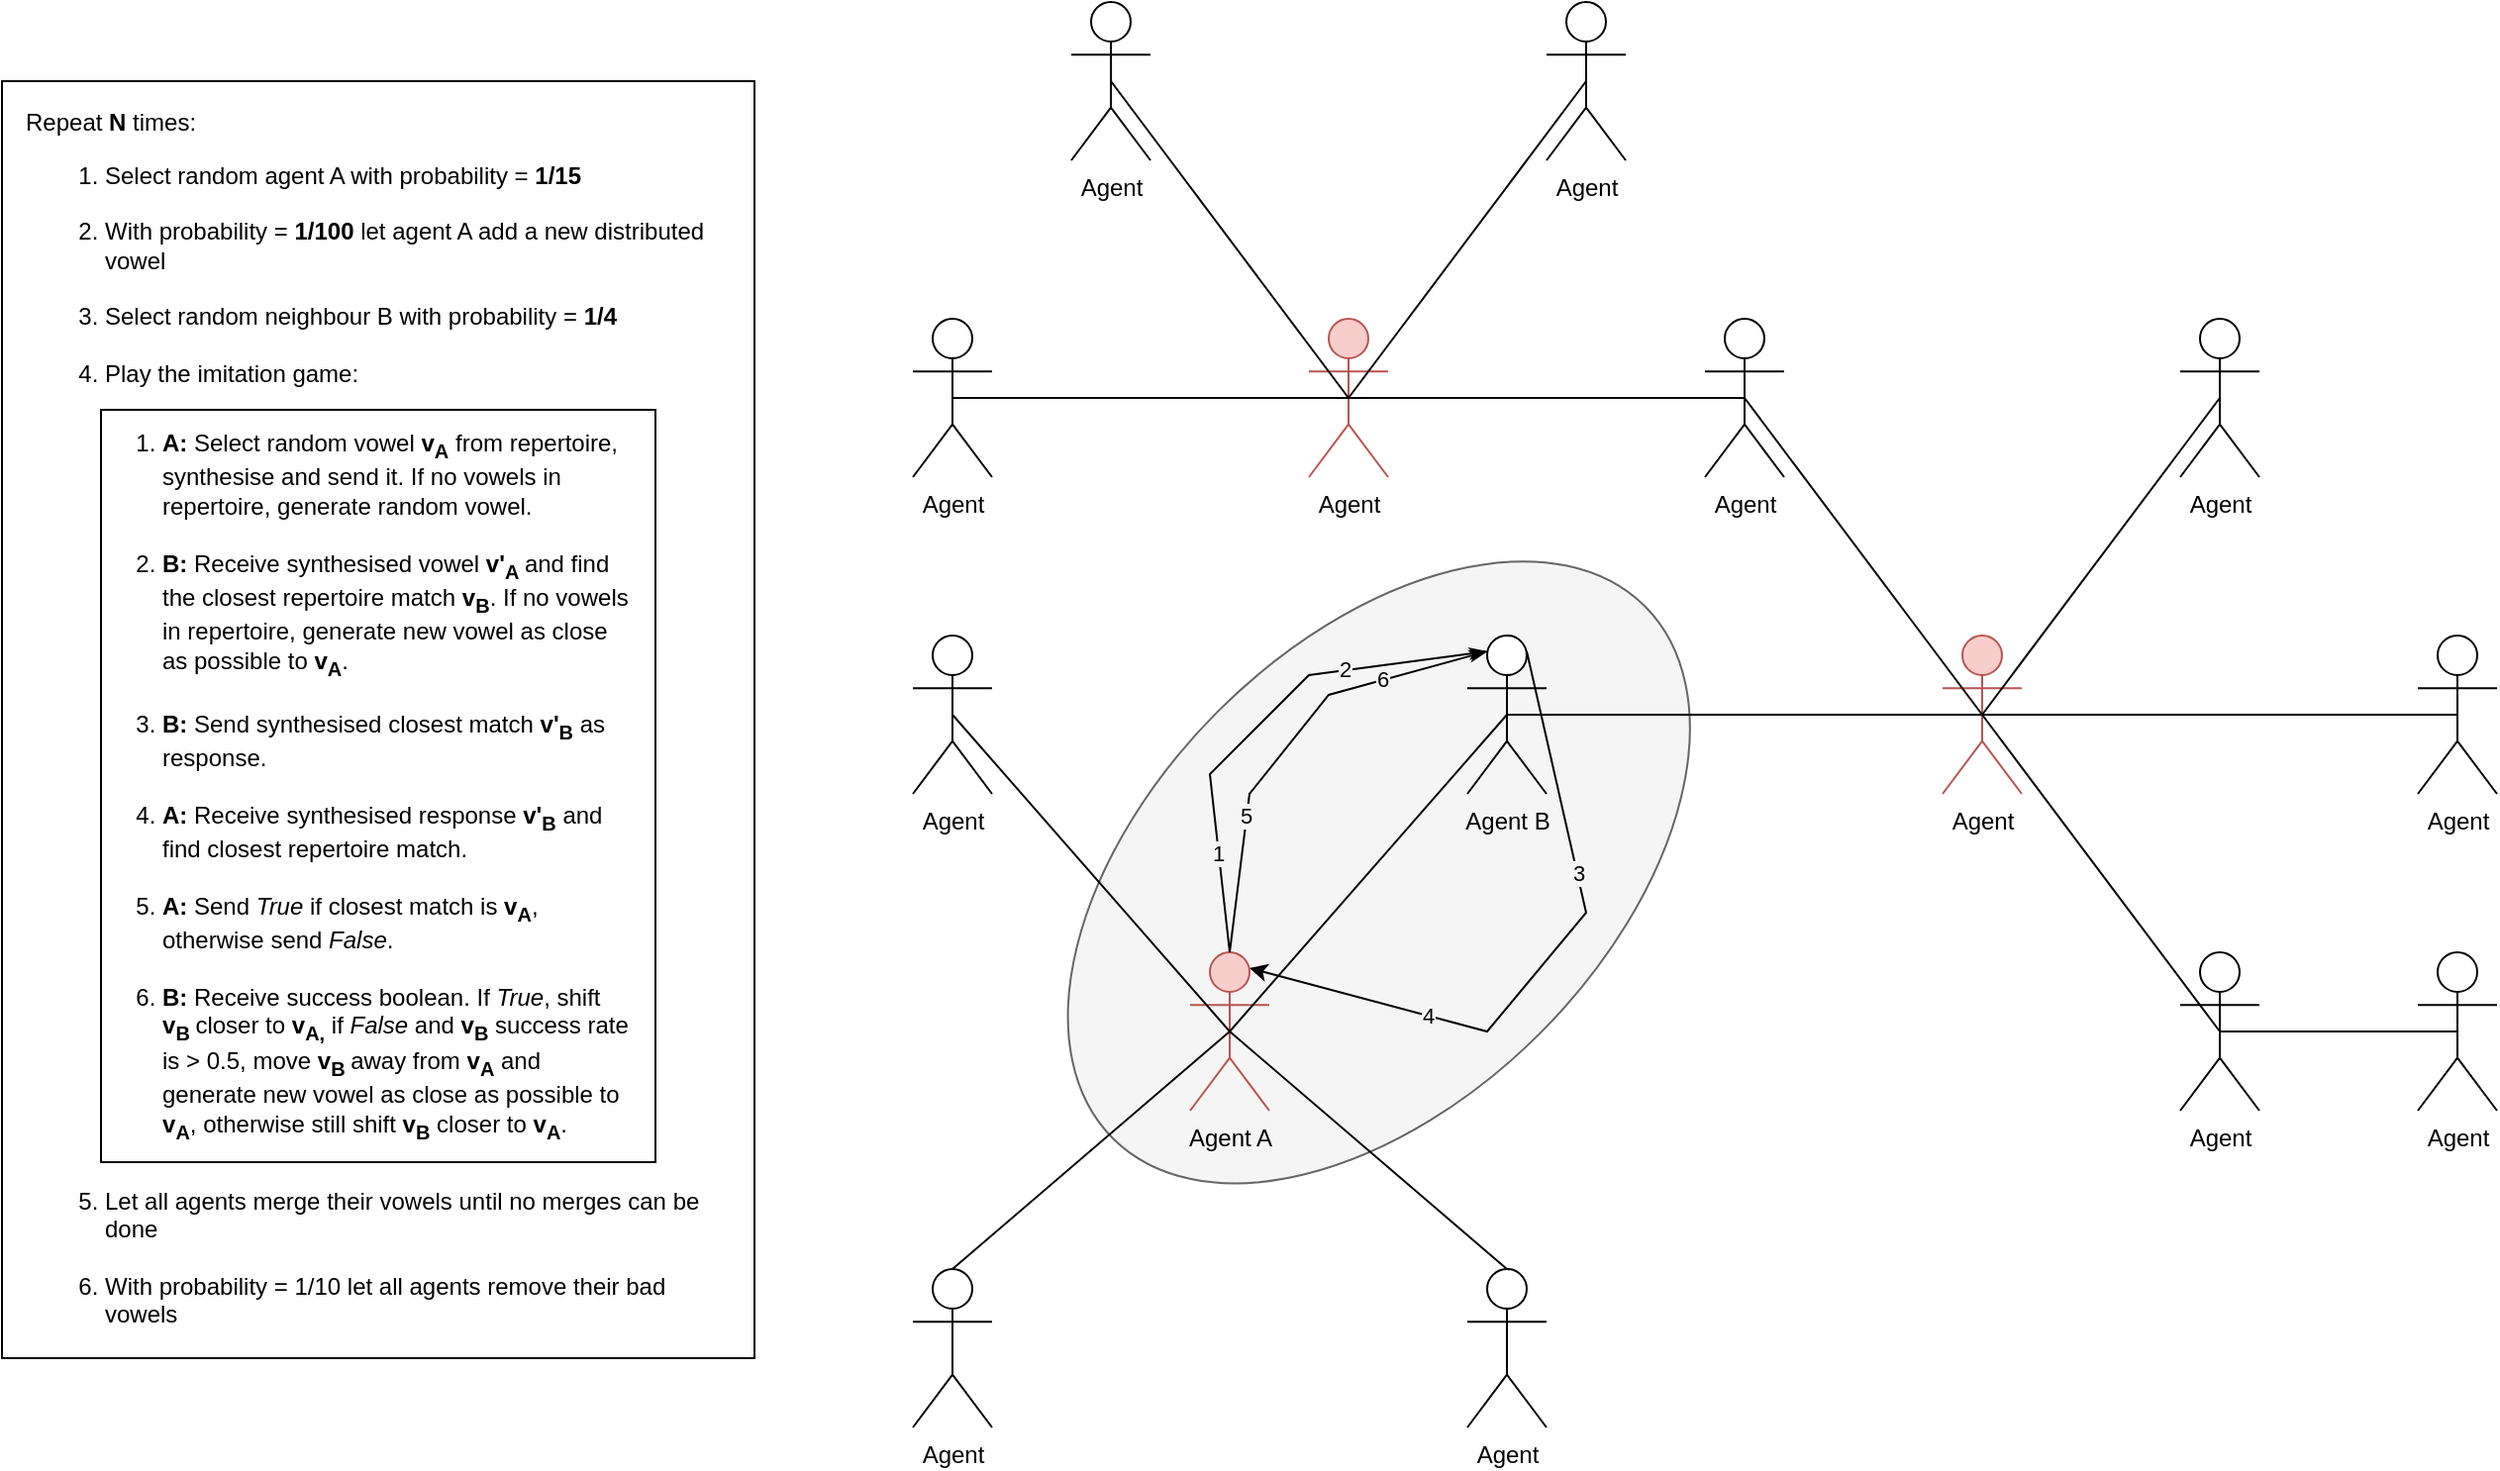 <mxfile version="16.0.0" type="device"><diagram id="eMKv9OwyChGz2ZgSspVL" name="Page-1"><mxGraphModel dx="2222" dy="1134" grid="1" gridSize="10" guides="1" tooltips="1" connect="1" arrows="1" fold="1" page="0" pageScale="1" pageWidth="850" pageHeight="1100" math="1" shadow="0"><root><mxCell id="0"/><mxCell id="1" parent="0"/><mxCell id="5ArinStqN8N1NTVU7qQ8-51" value="" style="rounded=0;whiteSpace=wrap;html=1;" vertex="1" parent="1"><mxGeometry x="-460" y="-200" width="380" height="645" as="geometry"/></mxCell><mxCell id="5ArinStqN8N1NTVU7qQ8-47" value="&lt;div&gt;&lt;br&gt;&lt;/div&gt;" style="rounded=0;whiteSpace=wrap;html=1;align=left;" vertex="1" parent="1"><mxGeometry x="-410" y="-34" width="280" height="380" as="geometry"/></mxCell><mxCell id="5ArinStqN8N1NTVU7qQ8-39" value="" style="ellipse;whiteSpace=wrap;html=1;rotation=-45;fillColor=#f5f5f5;fontColor=#333333;strokeColor=#666666;" vertex="1" parent="1"><mxGeometry x="45.36" y="84.64" width="380" height="230" as="geometry"/></mxCell><mxCell id="5ArinStqN8N1NTVU7qQ8-4" value="Agent A" style="shape=umlActor;verticalLabelPosition=bottom;verticalAlign=top;html=1;outlineConnect=0;fillColor=#f8cecc;strokeColor=#b85450;" vertex="1" parent="1"><mxGeometry x="140" y="240" width="40" height="80" as="geometry"/></mxCell><mxCell id="5ArinStqN8N1NTVU7qQ8-5" value="Agent" style="shape=umlActor;verticalLabelPosition=bottom;verticalAlign=top;html=1;outlineConnect=0;" vertex="1" parent="1"><mxGeometry y="80" width="40" height="80" as="geometry"/></mxCell><mxCell id="5ArinStqN8N1NTVU7qQ8-6" value="Agent" style="shape=umlActor;verticalLabelPosition=bottom;verticalAlign=top;html=1;outlineConnect=0;" vertex="1" parent="1"><mxGeometry x="280" y="400" width="40" height="80" as="geometry"/></mxCell><mxCell id="5ArinStqN8N1NTVU7qQ8-7" value="Agent" style="shape=umlActor;verticalLabelPosition=bottom;verticalAlign=top;html=1;outlineConnect=0;" vertex="1" parent="1"><mxGeometry y="400" width="40" height="80" as="geometry"/></mxCell><mxCell id="5ArinStqN8N1NTVU7qQ8-8" value="Agent B" style="shape=umlActor;verticalLabelPosition=bottom;verticalAlign=top;html=1;outlineConnect=0;" vertex="1" parent="1"><mxGeometry x="280" y="80" width="40" height="80" as="geometry"/></mxCell><mxCell id="5ArinStqN8N1NTVU7qQ8-10" value="Agent" style="shape=umlActor;verticalLabelPosition=bottom;verticalAlign=top;html=1;outlineConnect=0;fillColor=#f8cecc;strokeColor=#b85450;" vertex="1" parent="1"><mxGeometry x="520" y="80" width="40" height="80" as="geometry"/></mxCell><mxCell id="5ArinStqN8N1NTVU7qQ8-11" value="Agent" style="shape=umlActor;verticalLabelPosition=bottom;verticalAlign=top;html=1;outlineConnect=0;" vertex="1" parent="1"><mxGeometry x="760" y="80" width="40" height="80" as="geometry"/></mxCell><mxCell id="5ArinStqN8N1NTVU7qQ8-12" value="Agent" style="shape=umlActor;verticalLabelPosition=bottom;verticalAlign=top;html=1;outlineConnect=0;" vertex="1" parent="1"><mxGeometry x="640" y="240" width="40" height="80" as="geometry"/></mxCell><mxCell id="5ArinStqN8N1NTVU7qQ8-13" value="" style="endArrow=none;html=1;rounded=0;exitX=0.5;exitY=0.5;exitDx=0;exitDy=0;exitPerimeter=0;entryX=0.5;entryY=0;entryDx=0;entryDy=0;entryPerimeter=0;" edge="1" parent="1" source="5ArinStqN8N1NTVU7qQ8-4" target="5ArinStqN8N1NTVU7qQ8-6"><mxGeometry width="50" height="50" relative="1" as="geometry"><mxPoint x="310" y="310" as="sourcePoint"/><mxPoint x="360" y="260" as="targetPoint"/></mxGeometry></mxCell><mxCell id="5ArinStqN8N1NTVU7qQ8-14" value="" style="endArrow=none;html=1;rounded=0;entryX=0.5;entryY=0.5;entryDx=0;entryDy=0;entryPerimeter=0;exitX=0.5;exitY=0;exitDx=0;exitDy=0;exitPerimeter=0;" edge="1" parent="1" source="5ArinStqN8N1NTVU7qQ8-7" target="5ArinStqN8N1NTVU7qQ8-4"><mxGeometry width="50" height="50" relative="1" as="geometry"><mxPoint x="310" y="310" as="sourcePoint"/><mxPoint x="360" y="260" as="targetPoint"/></mxGeometry></mxCell><mxCell id="5ArinStqN8N1NTVU7qQ8-15" value="" style="endArrow=none;html=1;rounded=0;exitX=0.5;exitY=0.5;exitDx=0;exitDy=0;exitPerimeter=0;" edge="1" parent="1" source="5ArinStqN8N1NTVU7qQ8-5"><mxGeometry width="50" height="50" relative="1" as="geometry"><mxPoint x="310" y="310" as="sourcePoint"/><mxPoint x="160" y="280" as="targetPoint"/></mxGeometry></mxCell><mxCell id="5ArinStqN8N1NTVU7qQ8-16" value="" style="endArrow=none;html=1;rounded=0;entryX=0.5;entryY=0.5;entryDx=0;entryDy=0;entryPerimeter=0;exitX=0.5;exitY=0.5;exitDx=0;exitDy=0;exitPerimeter=0;" edge="1" parent="1" source="5ArinStqN8N1NTVU7qQ8-4" target="5ArinStqN8N1NTVU7qQ8-8"><mxGeometry width="50" height="50" relative="1" as="geometry"><mxPoint x="310" y="310" as="sourcePoint"/><mxPoint x="360" y="260" as="targetPoint"/></mxGeometry></mxCell><mxCell id="5ArinStqN8N1NTVU7qQ8-17" value="Agent" style="shape=umlActor;verticalLabelPosition=bottom;verticalAlign=top;html=1;outlineConnect=0;" vertex="1" parent="1"><mxGeometry x="760" y="240" width="40" height="80" as="geometry"/></mxCell><mxCell id="5ArinStqN8N1NTVU7qQ8-19" value="Agent" style="shape=umlActor;verticalLabelPosition=bottom;verticalAlign=top;html=1;outlineConnect=0;" vertex="1" parent="1"><mxGeometry x="400" y="-80" width="40" height="80" as="geometry"/></mxCell><mxCell id="5ArinStqN8N1NTVU7qQ8-20" value="" style="endArrow=none;html=1;rounded=0;entryX=0.5;entryY=0.5;entryDx=0;entryDy=0;entryPerimeter=0;exitX=0.5;exitY=0.5;exitDx=0;exitDy=0;exitPerimeter=0;" edge="1" parent="1" source="5ArinStqN8N1NTVU7qQ8-10" target="5ArinStqN8N1NTVU7qQ8-8"><mxGeometry width="50" height="50" relative="1" as="geometry"><mxPoint x="260" y="250" as="sourcePoint"/><mxPoint x="310" y="200" as="targetPoint"/></mxGeometry></mxCell><mxCell id="5ArinStqN8N1NTVU7qQ8-21" value="" style="endArrow=none;html=1;rounded=0;entryX=0.5;entryY=0.5;entryDx=0;entryDy=0;entryPerimeter=0;exitX=0.5;exitY=0.5;exitDx=0;exitDy=0;exitPerimeter=0;" edge="1" parent="1" source="5ArinStqN8N1NTVU7qQ8-19" target="5ArinStqN8N1NTVU7qQ8-10"><mxGeometry width="50" height="50" relative="1" as="geometry"><mxPoint x="260" y="250" as="sourcePoint"/><mxPoint x="310" y="200" as="targetPoint"/></mxGeometry></mxCell><mxCell id="5ArinStqN8N1NTVU7qQ8-23" value="" style="endArrow=none;html=1;rounded=0;entryX=0.5;entryY=0.5;entryDx=0;entryDy=0;entryPerimeter=0;exitX=0.5;exitY=0.5;exitDx=0;exitDy=0;exitPerimeter=0;" edge="1" parent="1" source="5ArinStqN8N1NTVU7qQ8-12" target="5ArinStqN8N1NTVU7qQ8-10"><mxGeometry width="50" height="50" relative="1" as="geometry"><mxPoint x="260" y="250" as="sourcePoint"/><mxPoint x="310" y="200" as="targetPoint"/></mxGeometry></mxCell><mxCell id="5ArinStqN8N1NTVU7qQ8-24" value="" style="endArrow=none;html=1;rounded=0;exitX=0.5;exitY=0.5;exitDx=0;exitDy=0;exitPerimeter=0;" edge="1" parent="1" source="5ArinStqN8N1NTVU7qQ8-11"><mxGeometry width="50" height="50" relative="1" as="geometry"><mxPoint x="260" y="250" as="sourcePoint"/><mxPoint x="540" y="120" as="targetPoint"/></mxGeometry></mxCell><mxCell id="5ArinStqN8N1NTVU7qQ8-25" value="" style="endArrow=none;html=1;rounded=0;entryX=0.5;entryY=0.5;entryDx=0;entryDy=0;entryPerimeter=0;exitX=0.5;exitY=0.5;exitDx=0;exitDy=0;exitPerimeter=0;" edge="1" parent="1" source="5ArinStqN8N1NTVU7qQ8-17" target="5ArinStqN8N1NTVU7qQ8-12"><mxGeometry width="50" height="50" relative="1" as="geometry"><mxPoint x="260" y="250" as="sourcePoint"/><mxPoint x="310" y="200" as="targetPoint"/></mxGeometry></mxCell><mxCell id="5ArinStqN8N1NTVU7qQ8-26" value="Agent" style="shape=umlActor;verticalLabelPosition=bottom;verticalAlign=top;html=1;outlineConnect=0;fillColor=#f8cecc;strokeColor=#b85450;" vertex="1" parent="1"><mxGeometry x="200" y="-80" width="40" height="80" as="geometry"/></mxCell><mxCell id="5ArinStqN8N1NTVU7qQ8-27" value="" style="endArrow=none;html=1;rounded=0;entryX=0.5;entryY=0.5;entryDx=0;entryDy=0;entryPerimeter=0;exitX=0.5;exitY=0.5;exitDx=0;exitDy=0;exitPerimeter=0;" edge="1" parent="1" source="5ArinStqN8N1NTVU7qQ8-26" target="5ArinStqN8N1NTVU7qQ8-19"><mxGeometry width="50" height="50" relative="1" as="geometry"><mxPoint x="260" y="90" as="sourcePoint"/><mxPoint x="310" y="40" as="targetPoint"/></mxGeometry></mxCell><mxCell id="5ArinStqN8N1NTVU7qQ8-28" value="Agent" style="shape=umlActor;verticalLabelPosition=bottom;verticalAlign=top;html=1;outlineConnect=0;" vertex="1" parent="1"><mxGeometry x="80" y="-240" width="40" height="80" as="geometry"/></mxCell><mxCell id="5ArinStqN8N1NTVU7qQ8-29" value="Agent" style="shape=umlActor;verticalLabelPosition=bottom;verticalAlign=top;html=1;outlineConnect=0;" vertex="1" parent="1"><mxGeometry x="320" y="-240" width="40" height="80" as="geometry"/></mxCell><mxCell id="5ArinStqN8N1NTVU7qQ8-30" value="" style="endArrow=none;html=1;rounded=0;entryX=0.5;entryY=0.5;entryDx=0;entryDy=0;entryPerimeter=0;exitX=0.5;exitY=0.5;exitDx=0;exitDy=0;exitPerimeter=0;" edge="1" parent="1" source="5ArinStqN8N1NTVU7qQ8-29" target="5ArinStqN8N1NTVU7qQ8-26"><mxGeometry width="50" height="50" relative="1" as="geometry"><mxPoint x="260" y="-30" as="sourcePoint"/><mxPoint x="310" y="-80" as="targetPoint"/></mxGeometry></mxCell><mxCell id="5ArinStqN8N1NTVU7qQ8-31" value="" style="endArrow=none;html=1;rounded=0;exitX=0.5;exitY=0.5;exitDx=0;exitDy=0;exitPerimeter=0;entryX=0.5;entryY=0.5;entryDx=0;entryDy=0;entryPerimeter=0;" edge="1" parent="1" source="5ArinStqN8N1NTVU7qQ8-26" target="5ArinStqN8N1NTVU7qQ8-28"><mxGeometry width="50" height="50" relative="1" as="geometry"><mxPoint x="260" y="90" as="sourcePoint"/><mxPoint x="310" y="40" as="targetPoint"/></mxGeometry></mxCell><mxCell id="5ArinStqN8N1NTVU7qQ8-32" value="Agent" style="shape=umlActor;verticalLabelPosition=bottom;verticalAlign=top;html=1;outlineConnect=0;" vertex="1" parent="1"><mxGeometry x="640" y="-80" width="40" height="80" as="geometry"/></mxCell><mxCell id="5ArinStqN8N1NTVU7qQ8-33" value="" style="endArrow=none;html=1;rounded=0;exitX=0.5;exitY=0.5;exitDx=0;exitDy=0;exitPerimeter=0;" edge="1" parent="1" source="5ArinStqN8N1NTVU7qQ8-32"><mxGeometry width="50" height="50" relative="1" as="geometry"><mxPoint x="260" y="90" as="sourcePoint"/><mxPoint x="540" y="120" as="targetPoint"/></mxGeometry></mxCell><mxCell id="5ArinStqN8N1NTVU7qQ8-34" value="Agent" style="shape=umlActor;verticalLabelPosition=bottom;verticalAlign=top;html=1;outlineConnect=0;" vertex="1" parent="1"><mxGeometry y="-80" width="40" height="80" as="geometry"/></mxCell><mxCell id="5ArinStqN8N1NTVU7qQ8-35" value="" style="endArrow=none;html=1;rounded=0;exitX=0.5;exitY=0.5;exitDx=0;exitDy=0;exitPerimeter=0;entryX=0.5;entryY=0.5;entryDx=0;entryDy=0;entryPerimeter=0;" edge="1" parent="1" source="5ArinStqN8N1NTVU7qQ8-34" target="5ArinStqN8N1NTVU7qQ8-26"><mxGeometry width="50" height="50" relative="1" as="geometry"><mxPoint x="260" y="200" as="sourcePoint"/><mxPoint x="310" y="150" as="targetPoint"/></mxGeometry></mxCell><mxCell id="5ArinStqN8N1NTVU7qQ8-43" value="" style="endArrow=classicThin;html=1;rounded=0;exitX=0.5;exitY=0;exitDx=0;exitDy=0;exitPerimeter=0;entryX=0.25;entryY=0.1;entryDx=0;entryDy=0;entryPerimeter=0;endFill=1;labelBackgroundColor=#F5F5F5;labelPosition=center;verticalLabelPosition=top;align=center;verticalAlign=bottom;" edge="1" parent="1" source="5ArinStqN8N1NTVU7qQ8-4" target="5ArinStqN8N1NTVU7qQ8-8"><mxGeometry x="0.437" y="-3" width="50" height="50" relative="1" as="geometry"><mxPoint x="280" y="90" as="sourcePoint"/><mxPoint x="300" y="80" as="targetPoint"/><Array as="points"><mxPoint x="150" y="150"/><mxPoint x="200" y="100"/></Array><mxPoint as="offset"/></mxGeometry></mxCell><mxCell id="5ArinStqN8N1NTVU7qQ8-53" value="1" style="edgeLabel;html=1;align=center;verticalAlign=middle;resizable=0;points=[];labelBackgroundColor=#F5F5F5;" vertex="1" connectable="0" parent="5ArinStqN8N1NTVU7qQ8-43"><mxGeometry x="-0.812" relative="1" as="geometry"><mxPoint x="-4" y="-27" as="offset"/></mxGeometry></mxCell><mxCell id="5ArinStqN8N1NTVU7qQ8-54" value="2" style="edgeLabel;html=1;align=center;verticalAlign=middle;resizable=0;points=[];labelBackgroundColor=#F5F5F5;" vertex="1" connectable="0" parent="5ArinStqN8N1NTVU7qQ8-43"><mxGeometry x="0.466" y="2" relative="1" as="geometry"><mxPoint x="-6" y="2" as="offset"/></mxGeometry></mxCell><mxCell id="5ArinStqN8N1NTVU7qQ8-45" value="" style="endArrow=classic;html=1;rounded=0;exitX=0.75;exitY=0.1;exitDx=0;exitDy=0;exitPerimeter=0;entryX=0.75;entryY=0.1;entryDx=0;entryDy=0;entryPerimeter=0;" edge="1" parent="1" source="5ArinStqN8N1NTVU7qQ8-8" target="5ArinStqN8N1NTVU7qQ8-4"><mxGeometry width="50" height="50" relative="1" as="geometry"><mxPoint x="280" y="90" as="sourcePoint"/><mxPoint x="330" y="40" as="targetPoint"/><Array as="points"><mxPoint x="340" y="220"/><mxPoint x="290" y="280"/></Array></mxGeometry></mxCell><mxCell id="5ArinStqN8N1NTVU7qQ8-55" value="3" style="edgeLabel;html=1;align=center;verticalAlign=middle;resizable=0;points=[];labelBackgroundColor=#F5F5F5;" vertex="1" connectable="0" parent="5ArinStqN8N1NTVU7qQ8-45"><mxGeometry x="-0.323" relative="1" as="geometry"><mxPoint as="offset"/></mxGeometry></mxCell><mxCell id="5ArinStqN8N1NTVU7qQ8-56" value="4" style="edgeLabel;html=1;align=center;verticalAlign=middle;resizable=0;points=[];labelBackgroundColor=#F5F5F5;" vertex="1" connectable="0" parent="5ArinStqN8N1NTVU7qQ8-45"><mxGeometry x="0.733" relative="1" as="geometry"><mxPoint x="46" y="12" as="offset"/></mxGeometry></mxCell><mxCell id="5ArinStqN8N1NTVU7qQ8-46" value="" style="endArrow=classicThin;html=1;rounded=0;entryX=0.25;entryY=0.1;entryDx=0;entryDy=0;entryPerimeter=0;endFill=1;" edge="1" parent="1" target="5ArinStqN8N1NTVU7qQ8-8"><mxGeometry width="50" height="50" relative="1" as="geometry"><mxPoint x="160" y="240" as="sourcePoint"/><mxPoint x="330" y="40" as="targetPoint"/><Array as="points"><mxPoint x="170" y="160"/><mxPoint x="210" y="110"/></Array></mxGeometry></mxCell><mxCell id="5ArinStqN8N1NTVU7qQ8-57" value="5" style="edgeLabel;html=1;align=center;verticalAlign=middle;resizable=0;points=[];labelBackgroundColor=#F5F5F5;" vertex="1" connectable="0" parent="5ArinStqN8N1NTVU7qQ8-46"><mxGeometry x="-0.386" y="1" relative="1" as="geometry"><mxPoint as="offset"/></mxGeometry></mxCell><mxCell id="5ArinStqN8N1NTVU7qQ8-58" value="6" style="edgeLabel;html=1;align=center;verticalAlign=middle;resizable=0;points=[];labelBackgroundColor=#F5F5F5;" vertex="1" connectable="0" parent="5ArinStqN8N1NTVU7qQ8-46"><mxGeometry x="0.522" y="1" relative="1" as="geometry"><mxPoint as="offset"/></mxGeometry></mxCell><mxCell id="5ArinStqN8N1NTVU7qQ8-48" value="&lt;ol style=&quot;text-align: left&quot;&gt;&lt;li&gt;&lt;div&gt;&lt;b&gt;A:&lt;/b&gt;&amp;nbsp;Select random vowel &lt;b&gt;v&lt;sub&gt;A&lt;/sub&gt;&lt;/b&gt; from repertoire, synthesise and send it. If no vowels in repertoire, generate random vowel.&lt;/div&gt;&lt;div&gt;&lt;br&gt;&lt;/div&gt;&lt;/li&gt;&lt;li&gt;&lt;div&gt;&lt;b&gt;B:&lt;/b&gt;&amp;nbsp;Receive synthesised vowel &lt;b&gt;v'&lt;sub&gt;A&amp;nbsp;&lt;/sub&gt;&lt;/b&gt;and find the closest repertoire match &lt;b&gt;v&lt;sub&gt;B&lt;/sub&gt;&lt;/b&gt;. If no vowels in repertoire, generate new vowel as close as possible to &lt;b&gt;v&lt;sub&gt;A&lt;/sub&gt;&lt;/b&gt;.&lt;/div&gt;&lt;div&gt;&lt;br&gt;&lt;/div&gt;&lt;/li&gt;&lt;li&gt;&lt;div&gt;&lt;b&gt;B:&lt;/b&gt;&amp;nbsp;Send synthesised closest match &lt;b&gt;v'&lt;sub&gt;B&lt;/sub&gt;&lt;/b&gt;&amp;nbsp;as response.&lt;/div&gt;&lt;div&gt;&lt;br&gt;&lt;/div&gt;&lt;/li&gt;&lt;li&gt;&lt;div&gt;&lt;b&gt;A:&lt;/b&gt;&amp;nbsp;Receive synthesised response &lt;b&gt;v'&lt;sub&gt;B&lt;/sub&gt;&lt;/b&gt;&amp;nbsp;and find closest repertoire match.&lt;/div&gt;&lt;div&gt;&lt;br&gt;&lt;/div&gt;&lt;/li&gt;&lt;li&gt;&lt;div&gt;&lt;b&gt;A:&lt;/b&gt;&amp;nbsp;Send &lt;i&gt;True&lt;/i&gt; if closest match is &lt;b&gt;v&lt;sub&gt;A&lt;/sub&gt;&lt;/b&gt;, otherwise send &lt;i&gt;False&lt;/i&gt;.&lt;/div&gt;&lt;div&gt;&lt;br&gt;&lt;/div&gt;&lt;/li&gt;&lt;li&gt;&lt;b&gt;B:&lt;/b&gt;&amp;nbsp;Receive success boolean. If &lt;i&gt;True&lt;/i&gt;, shift &lt;b&gt;v&lt;sub&gt;B&amp;nbsp;&lt;/sub&gt;&lt;/b&gt;closer to &lt;b&gt;v&lt;sub&gt;A,&lt;/sub&gt;&lt;/b&gt; if &lt;i&gt;False&lt;/i&gt; and &lt;b&gt;v&lt;sub&gt;B&lt;/sub&gt;&lt;/b&gt; success rate is &amp;gt; 0.5, move &lt;b&gt;v&lt;sub&gt;B&amp;nbsp;&lt;/sub&gt;&lt;/b&gt;away from &lt;b&gt;v&lt;sub&gt;A&lt;/sub&gt;&lt;/b&gt; and generate new vowel as close as possible to &lt;b&gt;v&lt;sub&gt;A&lt;/sub&gt;&lt;/b&gt;, otherwise still shift &lt;b&gt;v&lt;sub&gt;B&lt;/sub&gt;&lt;/b&gt; closer to &lt;b&gt;v&lt;sub&gt;A&lt;/sub&gt;&lt;/b&gt;.&amp;nbsp;&lt;/li&gt;&lt;/ol&gt;" style="text;html=1;strokeColor=none;fillColor=none;align=center;verticalAlign=middle;whiteSpace=wrap;rounded=0;" vertex="1" parent="1"><mxGeometry x="-420" y="6" width="280" height="300" as="geometry"/></mxCell><mxCell id="5ArinStqN8N1NTVU7qQ8-52" value="&lt;div&gt;Repeat &lt;b&gt;N&lt;/b&gt; times:&lt;/div&gt;&lt;div&gt;&lt;ol&gt;&lt;li&gt;&lt;div&gt;Select random agent A with probability = &lt;b&gt;1/15&lt;/b&gt;&lt;/div&gt;&lt;div&gt;&lt;br&gt;&lt;/div&gt;&lt;/li&gt;&lt;li&gt;With probability =&amp;nbsp;&lt;b&gt;1/100&lt;/b&gt;&amp;nbsp;let agent A add a new distributed vowel&lt;br&gt;&lt;br&gt;&lt;/li&gt;&lt;li&gt;Select random neighbour B with probability = &lt;b&gt;1/4&lt;/b&gt;&lt;br&gt;&lt;br&gt;&lt;/li&gt;&lt;li&gt;Play the imitation game:&lt;br&gt;&lt;br&gt;&lt;br&gt;&lt;br&gt;&lt;br&gt;&lt;br&gt;&lt;br&gt;&lt;br&gt;&lt;br&gt;&lt;br&gt;&lt;br&gt;&lt;br&gt;&lt;br&gt;&lt;br&gt;&lt;br&gt;&lt;br&gt;&lt;br&gt;&lt;br&gt;&lt;br&gt;&lt;br&gt;&lt;br&gt;&lt;br&gt;&lt;br&gt;&lt;br&gt;&lt;br&gt;&lt;br&gt;&lt;br&gt;&lt;br&gt;&lt;br&gt;&lt;/li&gt;&lt;li&gt;Let all agents merge their vowels until no merges can be done&lt;br&gt;&lt;br&gt;&lt;/li&gt;&lt;li&gt;With probability = 1/10 let all agents remove their bad vowels&lt;br&gt;&lt;br&gt;&lt;/li&gt;&lt;/ol&gt;&lt;/div&gt;" style="text;html=1;strokeColor=none;fillColor=none;align=left;verticalAlign=middle;whiteSpace=wrap;rounded=0;" vertex="1" parent="1"><mxGeometry x="-450" y="40" width="360" height="190" as="geometry"/></mxCell></root></mxGraphModel></diagram></mxfile>